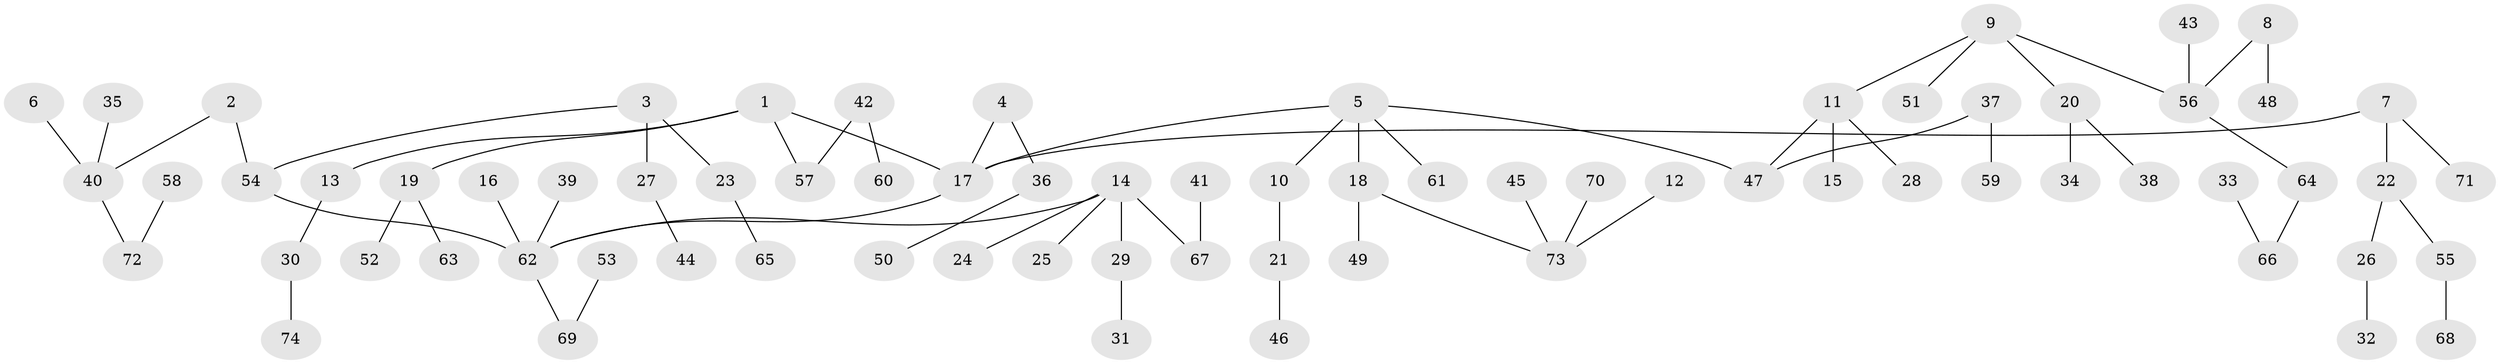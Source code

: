 // original degree distribution, {4: 0.03278688524590164, 6: 0.02459016393442623, 7: 0.00819672131147541, 3: 0.13114754098360656, 5: 0.040983606557377046, 2: 0.28688524590163933, 1: 0.47540983606557374}
// Generated by graph-tools (version 1.1) at 2025/37/03/04/25 23:37:17]
// undirected, 74 vertices, 73 edges
graph export_dot {
  node [color=gray90,style=filled];
  1;
  2;
  3;
  4;
  5;
  6;
  7;
  8;
  9;
  10;
  11;
  12;
  13;
  14;
  15;
  16;
  17;
  18;
  19;
  20;
  21;
  22;
  23;
  24;
  25;
  26;
  27;
  28;
  29;
  30;
  31;
  32;
  33;
  34;
  35;
  36;
  37;
  38;
  39;
  40;
  41;
  42;
  43;
  44;
  45;
  46;
  47;
  48;
  49;
  50;
  51;
  52;
  53;
  54;
  55;
  56;
  57;
  58;
  59;
  60;
  61;
  62;
  63;
  64;
  65;
  66;
  67;
  68;
  69;
  70;
  71;
  72;
  73;
  74;
  1 -- 13 [weight=1.0];
  1 -- 17 [weight=1.0];
  1 -- 19 [weight=1.0];
  1 -- 57 [weight=1.0];
  2 -- 40 [weight=1.0];
  2 -- 54 [weight=1.0];
  3 -- 23 [weight=1.0];
  3 -- 27 [weight=1.0];
  3 -- 54 [weight=1.0];
  4 -- 17 [weight=1.0];
  4 -- 36 [weight=1.0];
  5 -- 10 [weight=1.0];
  5 -- 17 [weight=1.0];
  5 -- 18 [weight=1.0];
  5 -- 47 [weight=1.0];
  5 -- 61 [weight=1.0];
  6 -- 40 [weight=1.0];
  7 -- 17 [weight=1.0];
  7 -- 22 [weight=1.0];
  7 -- 71 [weight=1.0];
  8 -- 48 [weight=1.0];
  8 -- 56 [weight=1.0];
  9 -- 11 [weight=1.0];
  9 -- 20 [weight=1.0];
  9 -- 51 [weight=1.0];
  9 -- 56 [weight=1.0];
  10 -- 21 [weight=1.0];
  11 -- 15 [weight=1.0];
  11 -- 28 [weight=1.0];
  11 -- 47 [weight=1.0];
  12 -- 73 [weight=1.0];
  13 -- 30 [weight=1.0];
  14 -- 24 [weight=1.0];
  14 -- 25 [weight=1.0];
  14 -- 29 [weight=1.0];
  14 -- 62 [weight=1.0];
  14 -- 67 [weight=1.0];
  16 -- 62 [weight=1.0];
  17 -- 62 [weight=1.0];
  18 -- 49 [weight=1.0];
  18 -- 73 [weight=1.0];
  19 -- 52 [weight=1.0];
  19 -- 63 [weight=1.0];
  20 -- 34 [weight=1.0];
  20 -- 38 [weight=1.0];
  21 -- 46 [weight=1.0];
  22 -- 26 [weight=1.0];
  22 -- 55 [weight=1.0];
  23 -- 65 [weight=1.0];
  26 -- 32 [weight=1.0];
  27 -- 44 [weight=1.0];
  29 -- 31 [weight=1.0];
  30 -- 74 [weight=1.0];
  33 -- 66 [weight=1.0];
  35 -- 40 [weight=1.0];
  36 -- 50 [weight=1.0];
  37 -- 47 [weight=1.0];
  37 -- 59 [weight=1.0];
  39 -- 62 [weight=1.0];
  40 -- 72 [weight=1.0];
  41 -- 67 [weight=1.0];
  42 -- 57 [weight=1.0];
  42 -- 60 [weight=1.0];
  43 -- 56 [weight=1.0];
  45 -- 73 [weight=1.0];
  53 -- 69 [weight=1.0];
  54 -- 62 [weight=1.0];
  55 -- 68 [weight=1.0];
  56 -- 64 [weight=1.0];
  58 -- 72 [weight=1.0];
  62 -- 69 [weight=1.0];
  64 -- 66 [weight=1.0];
  70 -- 73 [weight=1.0];
}

